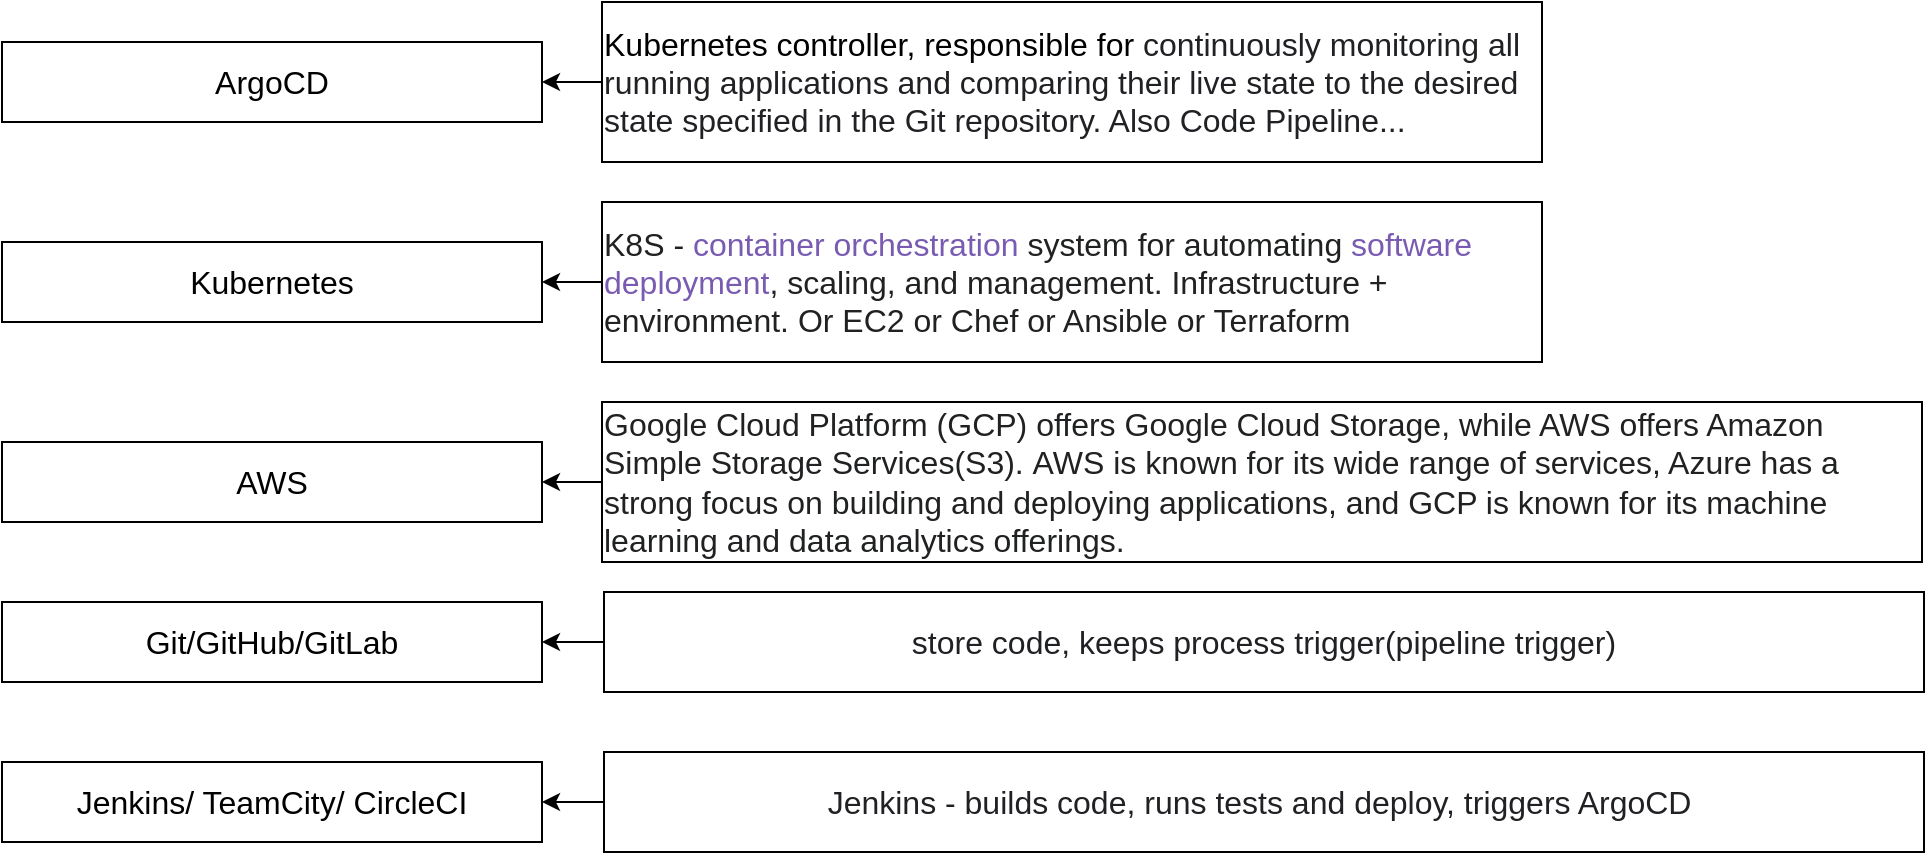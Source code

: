 <mxfile version="21.1.5" type="github">
  <diagram name="Page-1" id="R-NAWG7UkEFQaDss53Tp">
    <mxGraphModel dx="1306" dy="767" grid="1" gridSize="10" guides="1" tooltips="1" connect="1" arrows="1" fold="1" page="1" pageScale="1" pageWidth="827" pageHeight="1169" math="0" shadow="0">
      <root>
        <mxCell id="0" />
        <mxCell id="1" parent="0" />
        <mxCell id="H2hq2i-ySHy-sAGrLfs0-1" value="ArgoCD" style="rounded=0;whiteSpace=wrap;html=1;fontFamily=Helvetica;fontSize=16;" vertex="1" parent="1">
          <mxGeometry x="10" y="80" width="270" height="40" as="geometry" />
        </mxCell>
        <mxCell id="H2hq2i-ySHy-sAGrLfs0-3" value="Kubernetes" style="rounded=0;whiteSpace=wrap;html=1;fontFamily=Helvetica;fontSize=16;" vertex="1" parent="1">
          <mxGeometry x="10" y="180" width="270" height="40" as="geometry" />
        </mxCell>
        <mxCell id="H2hq2i-ySHy-sAGrLfs0-4" value="AWS" style="rounded=0;whiteSpace=wrap;html=1;fontFamily=Helvetica;fontSize=16;" vertex="1" parent="1">
          <mxGeometry x="10" y="280" width="270" height="40" as="geometry" />
        </mxCell>
        <mxCell id="H2hq2i-ySHy-sAGrLfs0-5" value="Git/GitHub/GitLab" style="rounded=0;whiteSpace=wrap;html=1;fontFamily=Helvetica;fontSize=16;" vertex="1" parent="1">
          <mxGeometry x="10" y="360" width="270" height="40" as="geometry" />
        </mxCell>
        <mxCell id="H2hq2i-ySHy-sAGrLfs0-6" value="Jenkins/ TeamCity/ CircleCI" style="rounded=0;whiteSpace=wrap;html=1;fontFamily=Helvetica;fontSize=16;" vertex="1" parent="1">
          <mxGeometry x="10" y="440" width="270" height="40" as="geometry" />
        </mxCell>
        <mxCell id="H2hq2i-ySHy-sAGrLfs0-8" value="" style="edgeStyle=orthogonalEdgeStyle;rounded=0;orthogonalLoop=1;jettySize=auto;html=1;entryX=1;entryY=0.5;entryDx=0;entryDy=0;" edge="1" parent="1" source="H2hq2i-ySHy-sAGrLfs0-7" target="H2hq2i-ySHy-sAGrLfs0-1">
          <mxGeometry relative="1" as="geometry">
            <mxPoint x="320" y="180" as="targetPoint" />
            <Array as="points">
              <mxPoint x="300" y="100" />
              <mxPoint x="300" y="100" />
            </Array>
          </mxGeometry>
        </mxCell>
        <mxCell id="H2hq2i-ySHy-sAGrLfs0-7" value="&lt;div style=&quot;text-align: start;&quot;&gt;Kubernetes controller, responsible for&amp;nbsp;&lt;span style=&quot;text-align: start; caret-color: rgb(32, 33, 36); color: rgb(32, 33, 36); font-family: arial, sans-serif;&quot;&gt;continuously monitoring all running applications and comparing their live state to the desired state specified in the Git repository. Also Code&amp;nbsp;&lt;/span&gt;&lt;span style=&quot;text-align: start; background-color: rgb(255, 255, 255); caret-color: rgb(32, 33, 36);&quot;&gt;&lt;font face=&quot;arial, sans-serif&quot; color=&quot;#202124&quot;&gt;Pipeline...&lt;/font&gt;&lt;/span&gt;&lt;/div&gt;" style="rounded=0;whiteSpace=wrap;html=1;fontFamily=Helvetica;fontSize=16;" vertex="1" parent="1">
          <mxGeometry x="310" y="60" width="470" height="80" as="geometry" />
        </mxCell>
        <mxCell id="H2hq2i-ySHy-sAGrLfs0-12" value="" style="edgeStyle=orthogonalEdgeStyle;rounded=0;orthogonalLoop=1;jettySize=auto;html=1;" edge="1" parent="1" source="H2hq2i-ySHy-sAGrLfs0-9" target="H2hq2i-ySHy-sAGrLfs0-3">
          <mxGeometry relative="1" as="geometry" />
        </mxCell>
        <mxCell id="H2hq2i-ySHy-sAGrLfs0-9" value="&lt;p style=&quot;text-align: start; margin: 0.5em 0px; caret-color: rgb(32, 33, 34); color: rgb(32, 33, 34); font-family: sans-serif;&quot;&gt;K8S -&amp;nbsp;&lt;a style=&quot;text-decoration: none; color: rgb(121, 92, 178); background-image: none; overflow-wrap: break-word;&quot; title=&quot;Operating-system-level virtualization&quot; class=&quot;mw-redirect&quot; href=&quot;https://en.wikipedia.org/wiki/Operating-system-level_virtualization&quot;&gt;container&lt;/a&gt;&amp;nbsp;&lt;a style=&quot;text-decoration: none; color: rgb(121, 92, 178); background-image: none; overflow-wrap: break-word;&quot; title=&quot;Orchestration (computing)&quot; href=&quot;https://en.wikipedia.org/wiki/Orchestration_(computing)&quot;&gt;orchestration&lt;/a&gt;&amp;nbsp;system for automating&amp;nbsp;&lt;a style=&quot;text-decoration: none; color: rgb(121, 92, 178); background-image: none; overflow-wrap: break-word;&quot; title=&quot;Software deployment&quot; href=&quot;https://en.wikipedia.org/wiki/Software_deployment&quot;&gt;software deployment&lt;/a&gt;, scaling, and management. Infrastructure + environment. Or EC2 or Chef or Ansible or Terraform&amp;nbsp;&lt;/p&gt;" style="rounded=0;whiteSpace=wrap;html=1;fontFamily=Helvetica;fontSize=16;" vertex="1" parent="1">
          <mxGeometry x="310" y="160" width="470" height="80" as="geometry" />
        </mxCell>
        <mxCell id="H2hq2i-ySHy-sAGrLfs0-14" value="" style="edgeStyle=orthogonalEdgeStyle;rounded=0;orthogonalLoop=1;jettySize=auto;html=1;" edge="1" parent="1" source="H2hq2i-ySHy-sAGrLfs0-13" target="H2hq2i-ySHy-sAGrLfs0-4">
          <mxGeometry relative="1" as="geometry" />
        </mxCell>
        <mxCell id="H2hq2i-ySHy-sAGrLfs0-13" value="&lt;p style=&quot;text-align: start; margin: 0.5em 0px; caret-color: rgb(32, 33, 34); color: rgb(32, 33, 34); font-family: sans-serif;&quot;&gt;Google Cloud Platform (GCP) offers Google Cloud Storage, while AWS offers Amazon Simple Storage Services(S3).&amp;nbsp;AWS is known for its wide range of services, Azure has a strong focus on building and deploying applications, and GCP is known for its machine learning and data analytics offerings.&lt;br&gt;&lt;/p&gt;" style="rounded=0;whiteSpace=wrap;html=1;fontFamily=Helvetica;fontSize=16;fontStyle=0" vertex="1" parent="1">
          <mxGeometry x="310" y="260" width="660" height="80" as="geometry" />
        </mxCell>
        <mxCell id="H2hq2i-ySHy-sAGrLfs0-18" value="" style="edgeStyle=orthogonalEdgeStyle;rounded=0;orthogonalLoop=1;jettySize=auto;html=1;" edge="1" parent="1" source="H2hq2i-ySHy-sAGrLfs0-16" target="H2hq2i-ySHy-sAGrLfs0-5">
          <mxGeometry relative="1" as="geometry" />
        </mxCell>
        <mxCell id="H2hq2i-ySHy-sAGrLfs0-16" value="&lt;span style=&quot;border-color: var(--border-color); caret-color: rgb(32, 33, 36); color: rgb(32, 33, 36); font-family: arial, sans-serif; font-style: normal; font-variant-caps: normal; letter-spacing: normal; text-align: left; text-indent: 0px; text-transform: none; word-spacing: 0px; -webkit-text-stroke-width: 0px; text-decoration: none;&quot;&gt;store code, keeps process trigger(pipeline trigger)&lt;/span&gt;" style="rounded=0;whiteSpace=wrap;html=1;fontFamily=Helvetica;fontSize=16;fontStyle=0" vertex="1" parent="1">
          <mxGeometry x="311" y="355" width="660" height="50" as="geometry" />
        </mxCell>
        <mxCell id="H2hq2i-ySHy-sAGrLfs0-21" value="" style="edgeStyle=orthogonalEdgeStyle;rounded=0;orthogonalLoop=1;jettySize=auto;html=1;" edge="1" parent="1" source="H2hq2i-ySHy-sAGrLfs0-17" target="H2hq2i-ySHy-sAGrLfs0-6">
          <mxGeometry relative="1" as="geometry" />
        </mxCell>
        <mxCell id="H2hq2i-ySHy-sAGrLfs0-17" value="&lt;span style=&quot;border-color: var(--border-color); caret-color: rgb(0, 0, 0); color: rgb(0, 0, 0); font-family: Helvetica; font-size: 12px; font-style: normal; font-variant-caps: normal; letter-spacing: normal; text-indent: 0px; text-transform: none; word-spacing: 0px; -webkit-text-stroke-width: 0px; text-decoration: none; text-align: start;&quot;&gt;&lt;font style=&quot;border-color: var(--border-color);&quot; size=&quot;3&quot; face=&quot;arial, sans-serif&quot; color=&quot;#202124&quot;&gt;&lt;span style=&quot;border-color: var(--border-color); caret-color: rgb(32, 33, 36);&quot;&gt;Jenkins -&amp;nbsp;builds code, runs tests and deploy, triggers ArgoCD&amp;nbsp;&lt;/span&gt;&lt;/font&gt;&lt;/span&gt;" style="rounded=0;whiteSpace=wrap;html=1;fontFamily=Helvetica;fontSize=16;fontStyle=0" vertex="1" parent="1">
          <mxGeometry x="311" y="435" width="660" height="50" as="geometry" />
        </mxCell>
      </root>
    </mxGraphModel>
  </diagram>
</mxfile>
